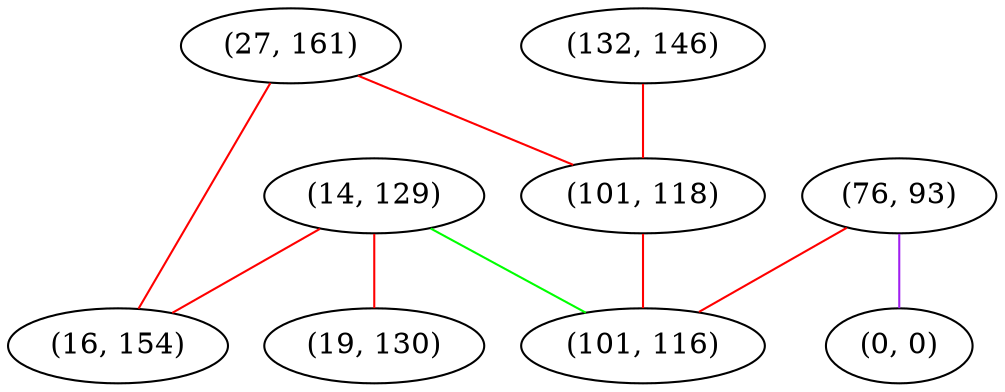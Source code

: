 graph "" {
"(27, 161)";
"(132, 146)";
"(14, 129)";
"(76, 93)";
"(19, 130)";
"(0, 0)";
"(16, 154)";
"(101, 118)";
"(101, 116)";
"(27, 161)" -- "(101, 118)"  [color=red, key=0, weight=1];
"(27, 161)" -- "(16, 154)"  [color=red, key=0, weight=1];
"(132, 146)" -- "(101, 118)"  [color=red, key=0, weight=1];
"(14, 129)" -- "(19, 130)"  [color=red, key=0, weight=1];
"(14, 129)" -- "(101, 116)"  [color=green, key=0, weight=2];
"(14, 129)" -- "(16, 154)"  [color=red, key=0, weight=1];
"(76, 93)" -- "(101, 116)"  [color=red, key=0, weight=1];
"(76, 93)" -- "(0, 0)"  [color=purple, key=0, weight=4];
"(101, 118)" -- "(101, 116)"  [color=red, key=0, weight=1];
}
